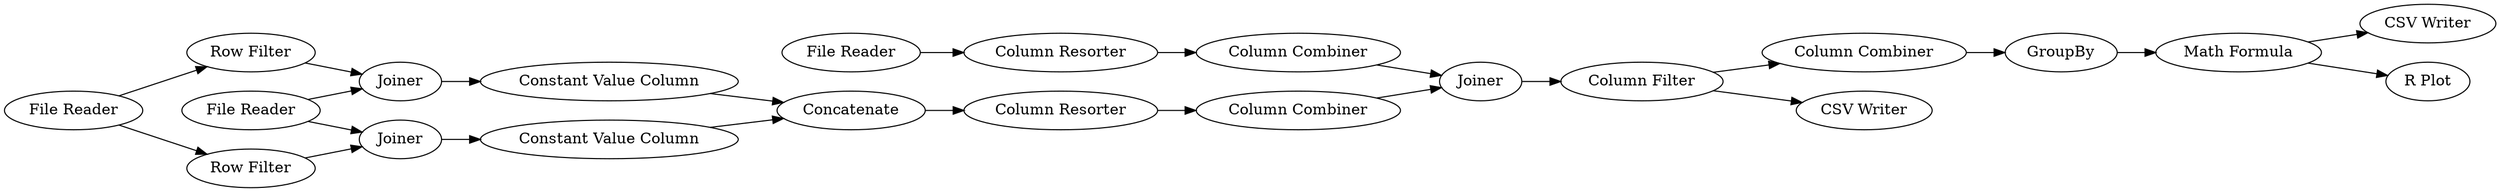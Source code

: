 digraph {
	"3487457156478525426_31" [label="Column Combiner"]
	"3487457156478525426_30" [label="Column Resorter"]
	"3487457156478525426_17" [label="File Reader"]
	"3487457156478525426_40" [label=GroupBy]
	"3487457156478525426_44" [label="CSV Writer"]
	"3487457156478525426_23" [label=Joiner]
	"3487457156478525426_43" [label="R Plot"]
	"3487457156478525426_41" [label="Column Filter"]
	"3487457156478525426_20" [label=Joiner]
	"3487457156478525426_22" [label="Constant Value Column"]
	"3487457156478525426_16" [label="Row Filter"]
	"3487457156478525426_12" [label=Concatenate]
	"3487457156478525426_42" [label="Math Formula"]
	"3487457156478525426_21" [label="Constant Value Column"]
	"3487457156478525426_2" [label="File Reader"]
	"3487457156478525426_29" [label="File Reader"]
	"3487457156478525426_46" [label="Column Combiner"]
	"3487457156478525426_34" [label=Joiner]
	"3487457156478525426_33" [label="Column Combiner"]
	"3487457156478525426_32" [label="Column Resorter"]
	"3487457156478525426_45" [label="CSV Writer"]
	"3487457156478525426_19" [label="Row Filter"]
	"3487457156478525426_34" -> "3487457156478525426_41"
	"3487457156478525426_12" -> "3487457156478525426_30"
	"3487457156478525426_23" -> "3487457156478525426_22"
	"3487457156478525426_17" -> "3487457156478525426_23"
	"3487457156478525426_2" -> "3487457156478525426_16"
	"3487457156478525426_17" -> "3487457156478525426_20"
	"3487457156478525426_31" -> "3487457156478525426_34"
	"3487457156478525426_21" -> "3487457156478525426_12"
	"3487457156478525426_2" -> "3487457156478525426_19"
	"3487457156478525426_46" -> "3487457156478525426_40"
	"3487457156478525426_29" -> "3487457156478525426_32"
	"3487457156478525426_42" -> "3487457156478525426_43"
	"3487457156478525426_40" -> "3487457156478525426_42"
	"3487457156478525426_16" -> "3487457156478525426_23"
	"3487457156478525426_19" -> "3487457156478525426_20"
	"3487457156478525426_42" -> "3487457156478525426_44"
	"3487457156478525426_41" -> "3487457156478525426_45"
	"3487457156478525426_41" -> "3487457156478525426_46"
	"3487457156478525426_30" -> "3487457156478525426_31"
	"3487457156478525426_20" -> "3487457156478525426_21"
	"3487457156478525426_32" -> "3487457156478525426_33"
	"3487457156478525426_22" -> "3487457156478525426_12"
	"3487457156478525426_33" -> "3487457156478525426_34"
	rankdir=LR
}
